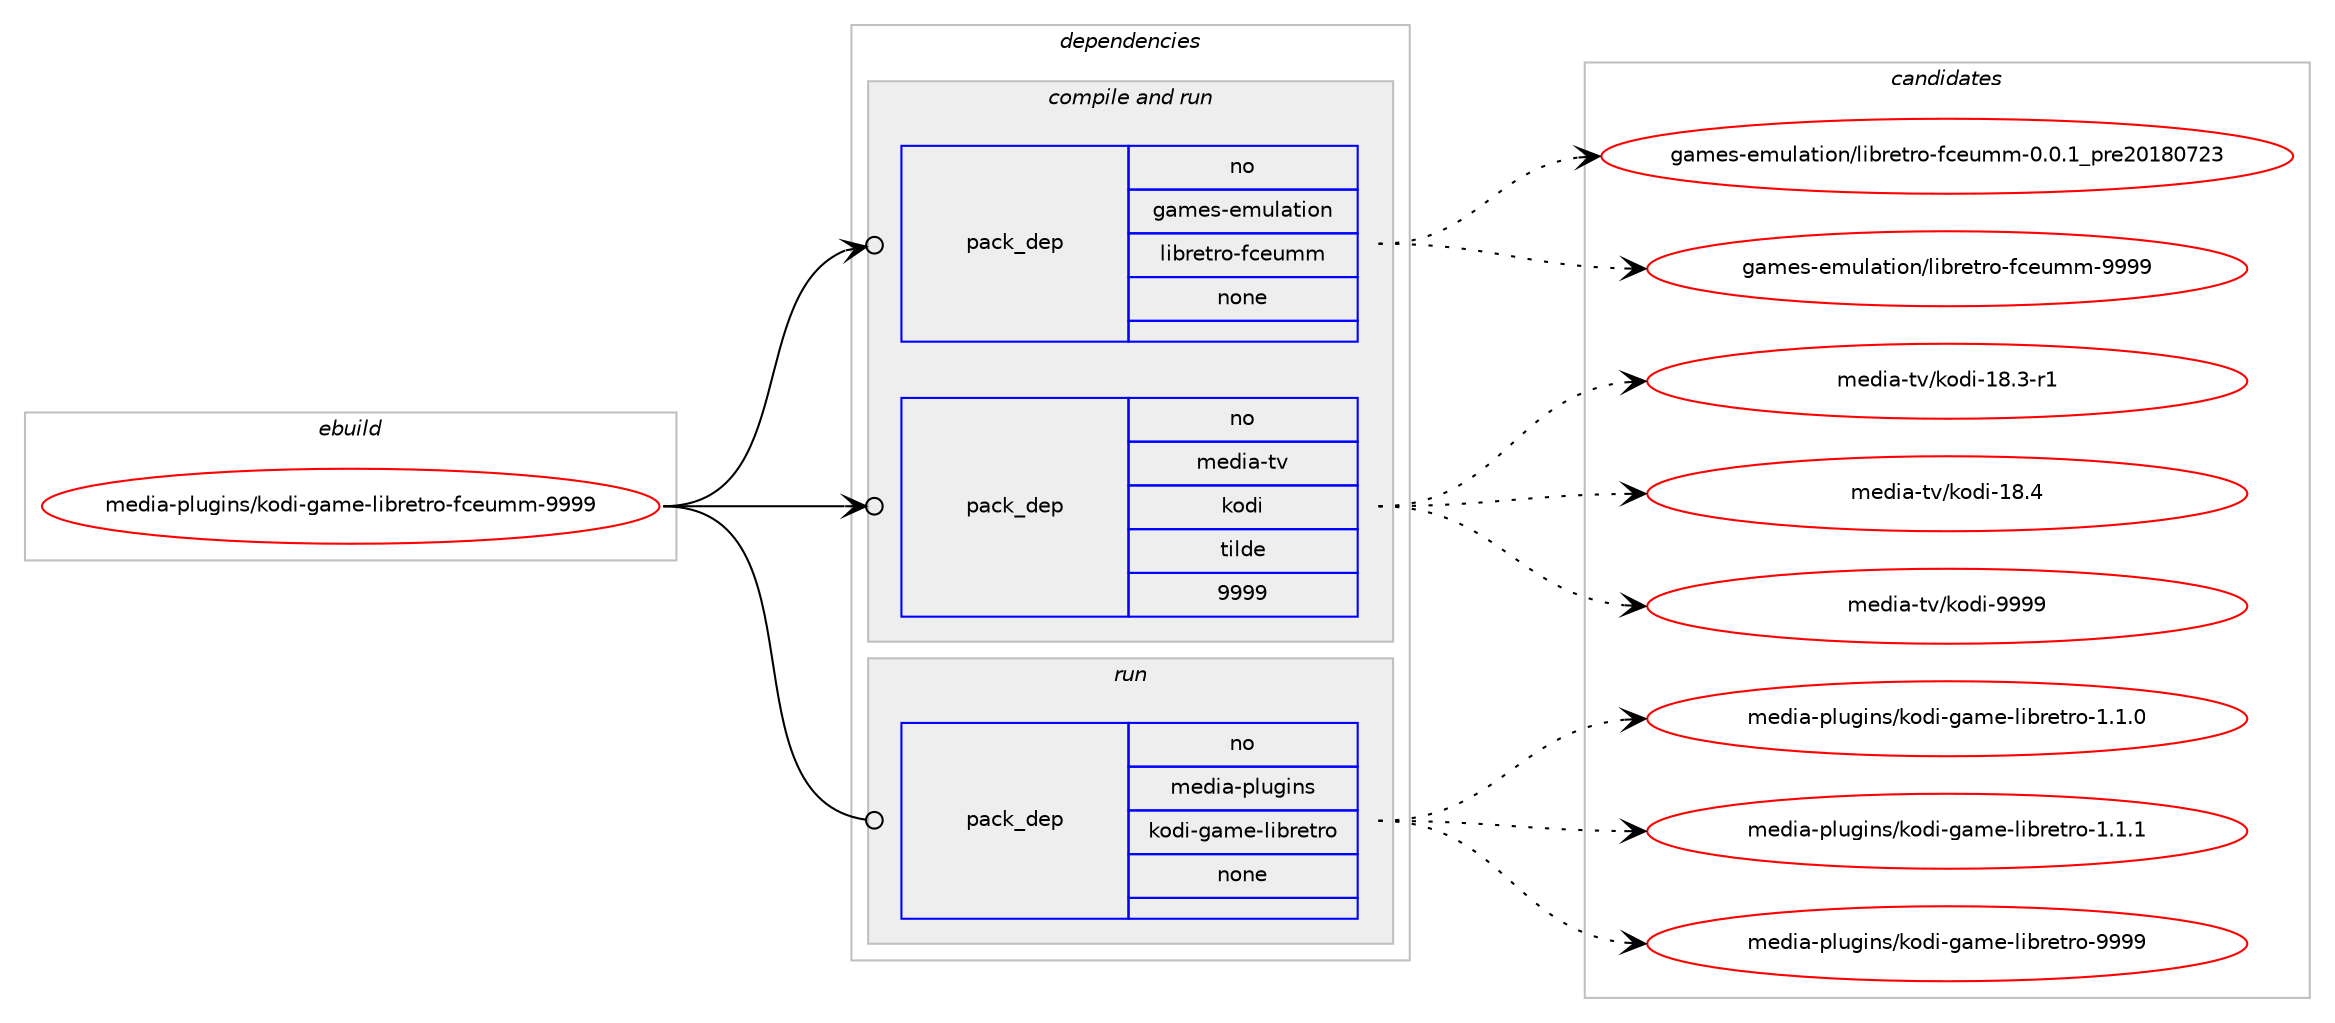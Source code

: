 digraph prolog {

# *************
# Graph options
# *************

newrank=true;
concentrate=true;
compound=true;
graph [rankdir=LR,fontname=Helvetica,fontsize=10,ranksep=1.5];#, ranksep=2.5, nodesep=0.2];
edge  [arrowhead=vee];
node  [fontname=Helvetica,fontsize=10];

# **********
# The ebuild
# **********

subgraph cluster_leftcol {
color=gray;
rank=same;
label=<<i>ebuild</i>>;
id [label="media-plugins/kodi-game-libretro-fceumm-9999", color=red, width=4, href="../media-plugins/kodi-game-libretro-fceumm-9999.svg"];
}

# ****************
# The dependencies
# ****************

subgraph cluster_midcol {
color=gray;
label=<<i>dependencies</i>>;
subgraph cluster_compile {
fillcolor="#eeeeee";
style=filled;
label=<<i>compile</i>>;
}
subgraph cluster_compileandrun {
fillcolor="#eeeeee";
style=filled;
label=<<i>compile and run</i>>;
subgraph pack587171 {
dependency794240 [label=<<TABLE BORDER="0" CELLBORDER="1" CELLSPACING="0" CELLPADDING="4" WIDTH="220"><TR><TD ROWSPAN="6" CELLPADDING="30">pack_dep</TD></TR><TR><TD WIDTH="110">no</TD></TR><TR><TD>games-emulation</TD></TR><TR><TD>libretro-fceumm</TD></TR><TR><TD>none</TD></TR><TR><TD></TD></TR></TABLE>>, shape=none, color=blue];
}
id:e -> dependency794240:w [weight=20,style="solid",arrowhead="odotvee"];
subgraph pack587172 {
dependency794241 [label=<<TABLE BORDER="0" CELLBORDER="1" CELLSPACING="0" CELLPADDING="4" WIDTH="220"><TR><TD ROWSPAN="6" CELLPADDING="30">pack_dep</TD></TR><TR><TD WIDTH="110">no</TD></TR><TR><TD>media-tv</TD></TR><TR><TD>kodi</TD></TR><TR><TD>tilde</TD></TR><TR><TD>9999</TD></TR></TABLE>>, shape=none, color=blue];
}
id:e -> dependency794241:w [weight=20,style="solid",arrowhead="odotvee"];
}
subgraph cluster_run {
fillcolor="#eeeeee";
style=filled;
label=<<i>run</i>>;
subgraph pack587173 {
dependency794242 [label=<<TABLE BORDER="0" CELLBORDER="1" CELLSPACING="0" CELLPADDING="4" WIDTH="220"><TR><TD ROWSPAN="6" CELLPADDING="30">pack_dep</TD></TR><TR><TD WIDTH="110">no</TD></TR><TR><TD>media-plugins</TD></TR><TR><TD>kodi-game-libretro</TD></TR><TR><TD>none</TD></TR><TR><TD></TD></TR></TABLE>>, shape=none, color=blue];
}
id:e -> dependency794242:w [weight=20,style="solid",arrowhead="odot"];
}
}

# **************
# The candidates
# **************

subgraph cluster_choices {
rank=same;
color=gray;
label=<<i>candidates</i>>;

subgraph choice587171 {
color=black;
nodesep=1;
choice10397109101115451011091171089711610511111047108105981141011161141114510299101117109109454846484649951121141015048495648555051 [label="games-emulation/libretro-fceumm-0.0.1_pre20180723", color=red, width=4,href="../games-emulation/libretro-fceumm-0.0.1_pre20180723.svg"];
choice103971091011154510110911710897116105111110471081059811410111611411145102991011171091094557575757 [label="games-emulation/libretro-fceumm-9999", color=red, width=4,href="../games-emulation/libretro-fceumm-9999.svg"];
dependency794240:e -> choice10397109101115451011091171089711610511111047108105981141011161141114510299101117109109454846484649951121141015048495648555051:w [style=dotted,weight="100"];
dependency794240:e -> choice103971091011154510110911710897116105111110471081059811410111611411145102991011171091094557575757:w [style=dotted,weight="100"];
}
subgraph choice587172 {
color=black;
nodesep=1;
choice10910110010597451161184710711110010545495646514511449 [label="media-tv/kodi-18.3-r1", color=red, width=4,href="../media-tv/kodi-18.3-r1.svg"];
choice1091011001059745116118471071111001054549564652 [label="media-tv/kodi-18.4", color=red, width=4,href="../media-tv/kodi-18.4.svg"];
choice1091011001059745116118471071111001054557575757 [label="media-tv/kodi-9999", color=red, width=4,href="../media-tv/kodi-9999.svg"];
dependency794241:e -> choice10910110010597451161184710711110010545495646514511449:w [style=dotted,weight="100"];
dependency794241:e -> choice1091011001059745116118471071111001054549564652:w [style=dotted,weight="100"];
dependency794241:e -> choice1091011001059745116118471071111001054557575757:w [style=dotted,weight="100"];
}
subgraph choice587173 {
color=black;
nodesep=1;
choice10910110010597451121081171031051101154710711110010545103971091014510810598114101116114111454946494648 [label="media-plugins/kodi-game-libretro-1.1.0", color=red, width=4,href="../media-plugins/kodi-game-libretro-1.1.0.svg"];
choice10910110010597451121081171031051101154710711110010545103971091014510810598114101116114111454946494649 [label="media-plugins/kodi-game-libretro-1.1.1", color=red, width=4,href="../media-plugins/kodi-game-libretro-1.1.1.svg"];
choice109101100105974511210811710310511011547107111100105451039710910145108105981141011161141114557575757 [label="media-plugins/kodi-game-libretro-9999", color=red, width=4,href="../media-plugins/kodi-game-libretro-9999.svg"];
dependency794242:e -> choice10910110010597451121081171031051101154710711110010545103971091014510810598114101116114111454946494648:w [style=dotted,weight="100"];
dependency794242:e -> choice10910110010597451121081171031051101154710711110010545103971091014510810598114101116114111454946494649:w [style=dotted,weight="100"];
dependency794242:e -> choice109101100105974511210811710310511011547107111100105451039710910145108105981141011161141114557575757:w [style=dotted,weight="100"];
}
}

}
